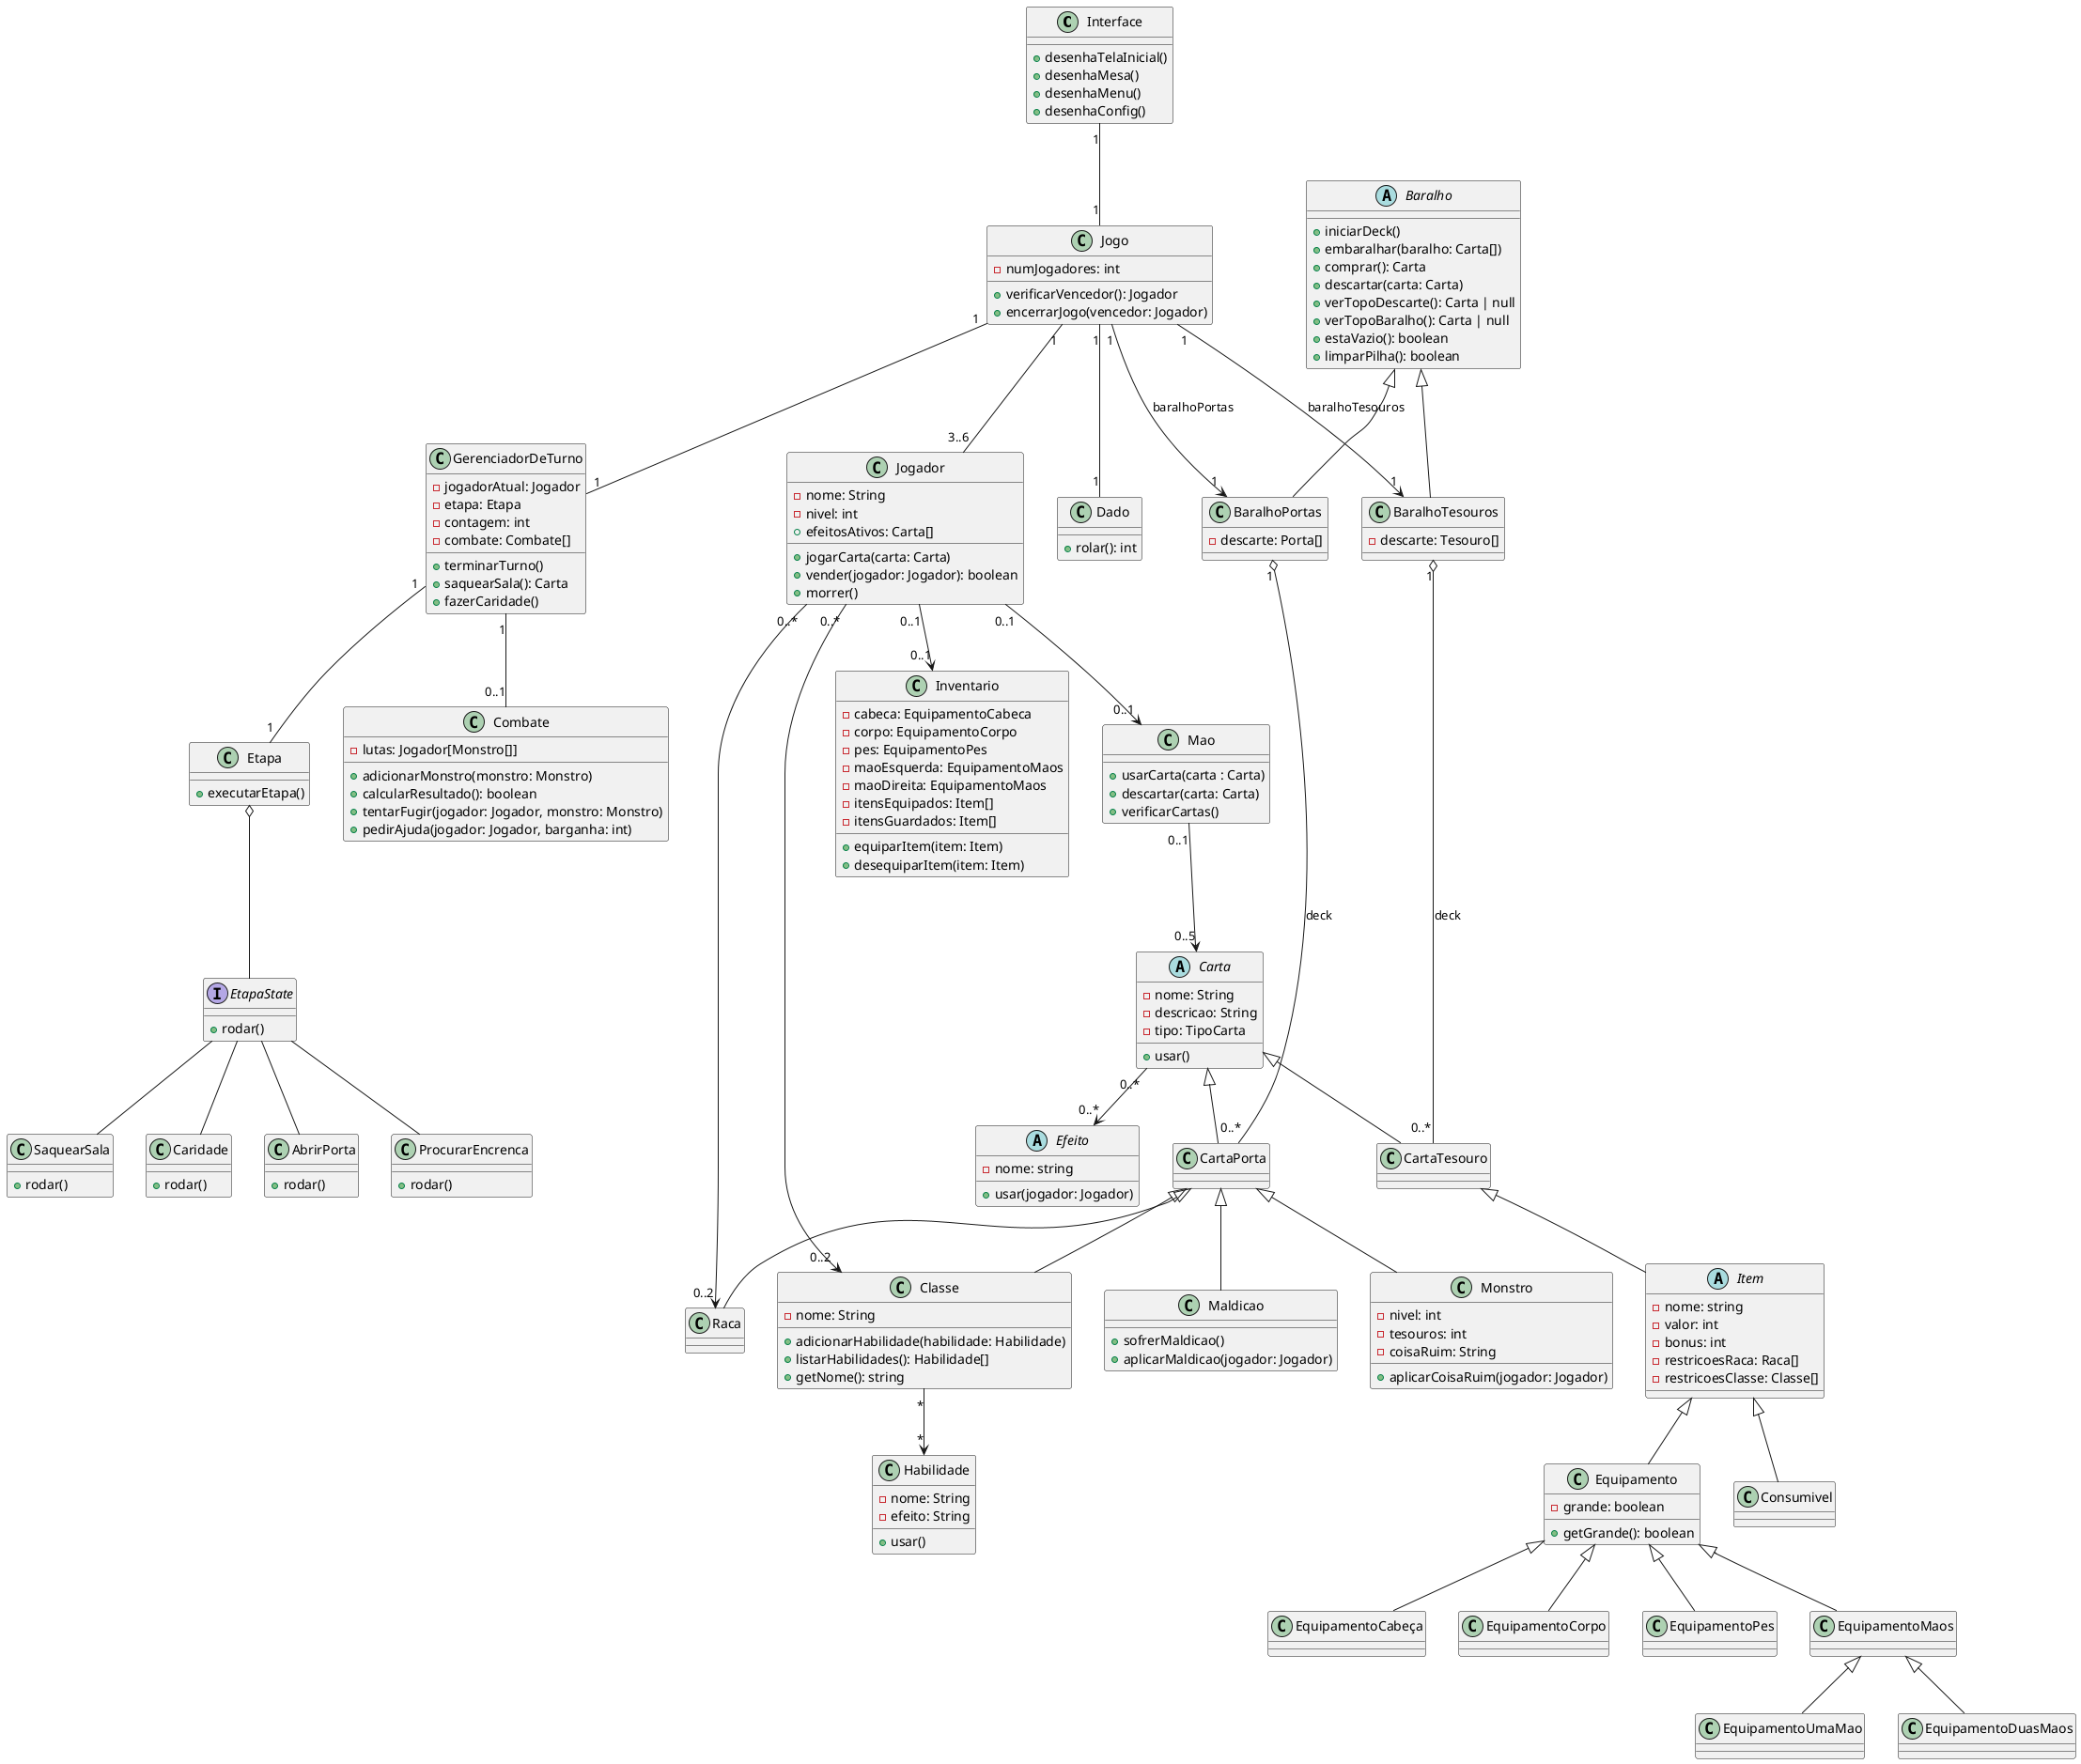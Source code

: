 @startuml
class Interface {
  + desenhaTelaInicial()
  + desenhaMesa()
  + desenhaMenu()
  + desenhaConfig()
}

class Jogo {
  - numJogadores: int
  + verificarVencedor(): Jogador
  + encerrarJogo(vencedor: Jogador)
}

class Dado {
  + rolar(): int
}

class Jogador {
  - nome: String
  - nivel: int
  + efeitosAtivos: Carta[]
  + jogarCarta(carta: Carta)
  + vender(jogador: Jogador): boolean
  + morrer()
}

class GerenciadorDeTurno {
  - jogadorAtual: Jogador
  - etapa: Etapa
  - contagem: int
  - combate: Combate[]
  + terminarTurno()
  + saquearSala(): Carta
  + fazerCaridade()
}

class Mao {
  + usarCarta(carta : Carta)
  + descartar(carta: Carta)
  + verificarCartas()
}

class Inventario {
  - cabeca: EquipamentoCabeca
  - corpo: EquipamentoCorpo
  - pes: EquipamentoPes
  - maoEsquerda: EquipamentoMaos
  - maoDireita: EquipamentoMaos
  - itensEquipados: Item[]
  - itensGuardados: Item[]
  + equiparItem(item: Item)
  + desequiparItem(item: Item)
}

class Combate {
  - lutas: Jogador[Monstro[]]
  + adicionarMonstro(monstro: Monstro)
  + calcularResultado(): boolean
  + tentarFugir(jogador: Jogador, monstro: Monstro)
  + pedirAjuda(jogador: Jogador, barganha: int)
}

abstract class Efeito {
  - nome: string
  + usar(jogador: Jogador)
}

interface EtapaState {
  + rodar()
}

class AbrirPorta {
  + rodar()
}

class ProcurarEncrenca {
  + rodar()
}

class SaquearSala {
  + rodar()
}

class Caridade {
  + rodar()
}

class Etapa {
  + executarEtapa()
}

abstract class Carta {
  - nome: String
  - descricao: String
  - tipo: TipoCarta
  + usar()
}

class Monstro extends CartaPorta {
  - nivel: int
  - tesouros: int
  - coisaRuim: String
  + aplicarCoisaRuim(jogador: Jogador)
}

class Maldicao extends CartaPorta {
  + sofrerMaldicao()
  + aplicarMaldicao(jogador: Jogador)
}

abstract class Item extends CartaTesouro {
  - nome: string
  - valor: int
  - bonus: int
  - restricoesRaca: Raca[]
  - restricoesClasse: Classe[]
}

class Equipamento extends Item {
  - grande: boolean
  + getGrande(): boolean
}

class EquipamentoCabeça extends Equipamento {

}

class EquipamentoCorpo extends Equipamento {

}

class EquipamentoPes extends Equipamento {

}

class EquipamentoMaos extends Equipamento {

}
class EquipamentoUmaMao extends EquipamentoMaos {

}

class EquipamentoDuasMaos extends EquipamentoMaos {

}

class Consumivel extends Item {

}

abstract class Baralho {
  + iniciarDeck()
  + embaralhar(baralho: Carta[])
  + comprar(): Carta
  + descartar(carta: Carta)
  + verTopoDescarte(): Carta | null
  + verTopoBaralho(): Carta | null
  + estaVazio(): boolean
  + limparPilha(): boolean
}

class BaralhoPortas extends Baralho {
  - descarte: Porta[]
}

class BaralhoTesouros extends Baralho {
  - descarte: Tesouro[]
}

class CartaPorta extends Carta {

}

class CartaTesouro extends Carta {

}

class Raca extends CartaPorta {

}

class Classe extends CartaPorta {
  - nome: String
  + adicionarHabilidade(habilidade: Habilidade)
  + listarHabilidades(): Habilidade[]
  + getNome(): string
}

class Habilidade {
  - nome: String
  - efeito: String
  + usar()
}

Interface "1" -- "1" Jogo
Jogo "1" -- "3..6" Jogador
Jogo "1" -- "1" Dado
Jogo "1" -- "1" GerenciadorDeTurno
Jogo "1" --> "1" BaralhoPortas : baralhoPortas
Jogo "1" --> "1" BaralhoTesouros : baralhoTesouros
Jogador "0..1" --> "0..1" Mao
Jogador "0..1" --> "0..1" Inventario
GerenciadorDeTurno "1" -- "0..1" Combate
GerenciadorDeTurno "1" -- "1" Etapa
Mao "0..1" --> "0..5" Carta
Carta "0..*" --> "0..*" Efeito
Jogador "0..*" --> "0..2" Raca
Jogador "0..*" --> "0..2" Classe
Classe "*" --> "*" Habilidade
BaralhoPortas "1" o-- "0..*" CartaPorta : deck
BaralhoTesouros "1" o-- "0..*" CartaTesouro : deck
Etapa o-- EtapaState
EtapaState -- AbrirPorta
EtapaState -- ProcurarEncrenca
EtapaState -- SaquearSala
EtapaState -- Caridade

@enduml